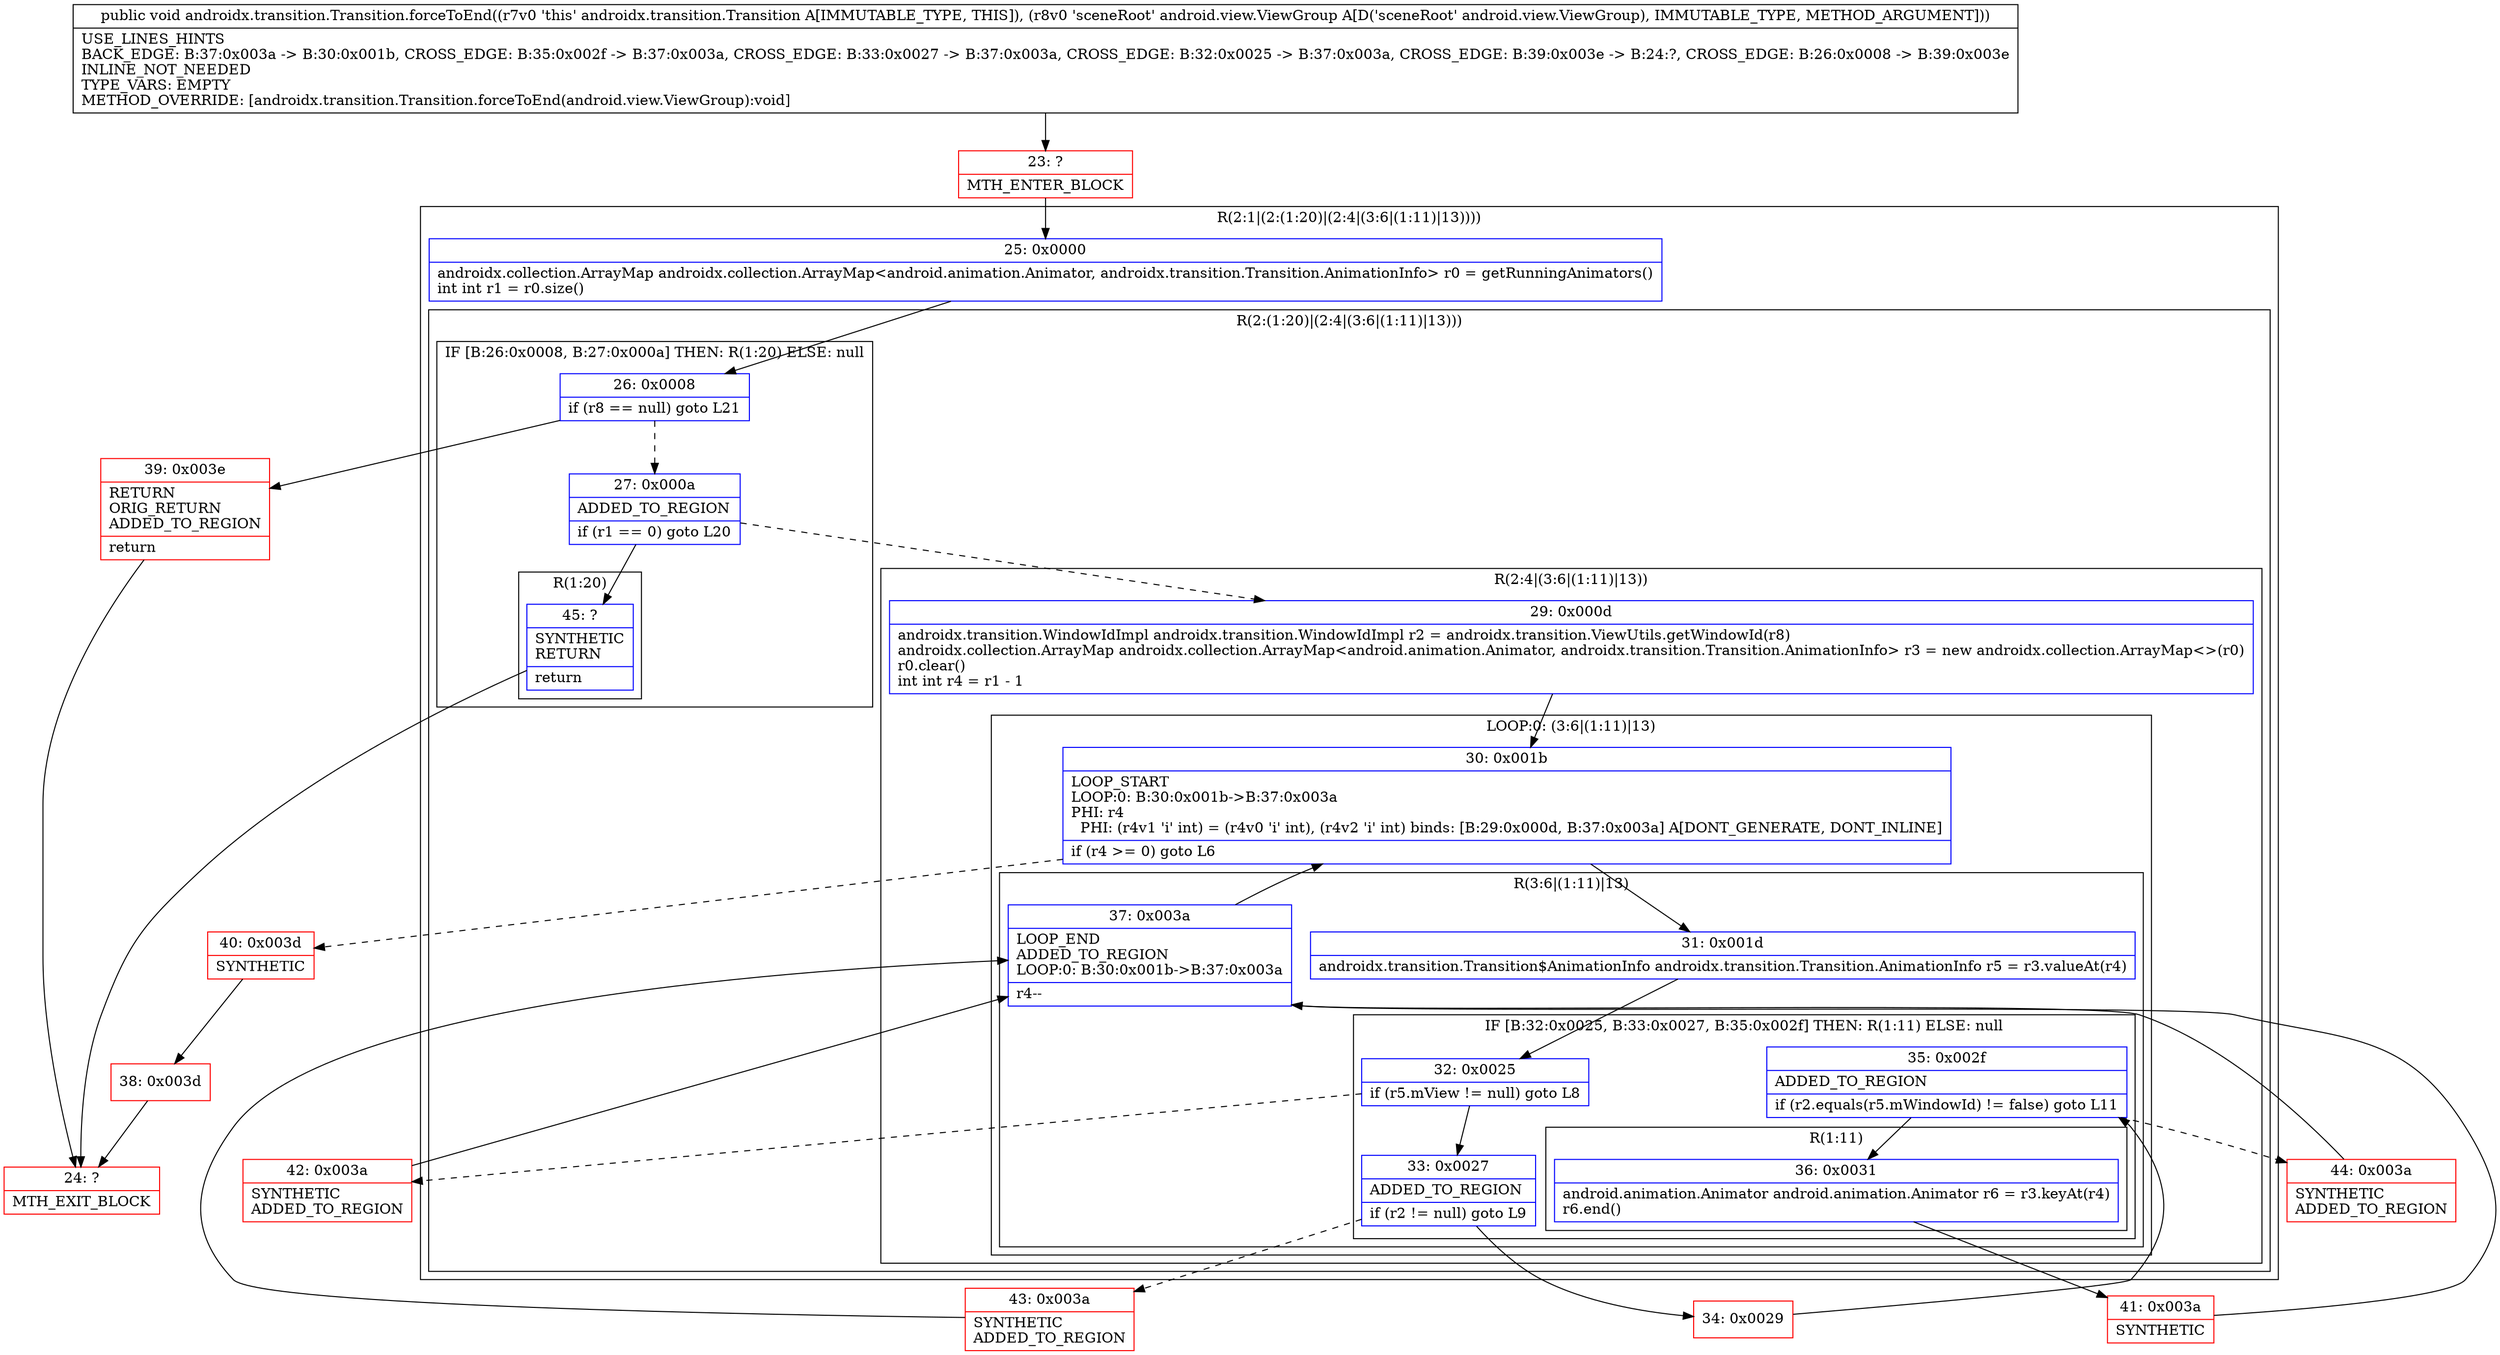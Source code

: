 digraph "CFG forandroidx.transition.Transition.forceToEnd(Landroid\/view\/ViewGroup;)V" {
subgraph cluster_Region_400477519 {
label = "R(2:1|(2:(1:20)|(2:4|(3:6|(1:11)|13))))";
node [shape=record,color=blue];
Node_25 [shape=record,label="{25\:\ 0x0000|androidx.collection.ArrayMap androidx.collection.ArrayMap\<android.animation.Animator, androidx.transition.Transition.AnimationInfo\> r0 = getRunningAnimators()\lint int r1 = r0.size()\l}"];
subgraph cluster_Region_1713162832 {
label = "R(2:(1:20)|(2:4|(3:6|(1:11)|13)))";
node [shape=record,color=blue];
subgraph cluster_IfRegion_483041672 {
label = "IF [B:26:0x0008, B:27:0x000a] THEN: R(1:20) ELSE: null";
node [shape=record,color=blue];
Node_26 [shape=record,label="{26\:\ 0x0008|if (r8 == null) goto L21\l}"];
Node_27 [shape=record,label="{27\:\ 0x000a|ADDED_TO_REGION\l|if (r1 == 0) goto L20\l}"];
subgraph cluster_Region_1261187211 {
label = "R(1:20)";
node [shape=record,color=blue];
Node_45 [shape=record,label="{45\:\ ?|SYNTHETIC\lRETURN\l|return\l}"];
}
}
subgraph cluster_Region_46069508 {
label = "R(2:4|(3:6|(1:11)|13))";
node [shape=record,color=blue];
Node_29 [shape=record,label="{29\:\ 0x000d|androidx.transition.WindowIdImpl androidx.transition.WindowIdImpl r2 = androidx.transition.ViewUtils.getWindowId(r8)\landroidx.collection.ArrayMap androidx.collection.ArrayMap\<android.animation.Animator, androidx.transition.Transition.AnimationInfo\> r3 = new androidx.collection.ArrayMap\<\>(r0)\lr0.clear()\lint int r4 = r1 \- 1\l}"];
subgraph cluster_LoopRegion_280035112 {
label = "LOOP:0: (3:6|(1:11)|13)";
node [shape=record,color=blue];
Node_30 [shape=record,label="{30\:\ 0x001b|LOOP_START\lLOOP:0: B:30:0x001b\-\>B:37:0x003a\lPHI: r4 \l  PHI: (r4v1 'i' int) = (r4v0 'i' int), (r4v2 'i' int) binds: [B:29:0x000d, B:37:0x003a] A[DONT_GENERATE, DONT_INLINE]\l|if (r4 \>= 0) goto L6\l}"];
subgraph cluster_Region_76952363 {
label = "R(3:6|(1:11)|13)";
node [shape=record,color=blue];
Node_31 [shape=record,label="{31\:\ 0x001d|androidx.transition.Transition$AnimationInfo androidx.transition.Transition.AnimationInfo r5 = r3.valueAt(r4)\l}"];
subgraph cluster_IfRegion_1910897860 {
label = "IF [B:32:0x0025, B:33:0x0027, B:35:0x002f] THEN: R(1:11) ELSE: null";
node [shape=record,color=blue];
Node_32 [shape=record,label="{32\:\ 0x0025|if (r5.mView != null) goto L8\l}"];
Node_33 [shape=record,label="{33\:\ 0x0027|ADDED_TO_REGION\l|if (r2 != null) goto L9\l}"];
Node_35 [shape=record,label="{35\:\ 0x002f|ADDED_TO_REGION\l|if (r2.equals(r5.mWindowId) != false) goto L11\l}"];
subgraph cluster_Region_1301873872 {
label = "R(1:11)";
node [shape=record,color=blue];
Node_36 [shape=record,label="{36\:\ 0x0031|android.animation.Animator android.animation.Animator r6 = r3.keyAt(r4)\lr6.end()\l}"];
}
}
Node_37 [shape=record,label="{37\:\ 0x003a|LOOP_END\lADDED_TO_REGION\lLOOP:0: B:30:0x001b\-\>B:37:0x003a\l|r4\-\-\l}"];
}
}
}
}
}
Node_23 [shape=record,color=red,label="{23\:\ ?|MTH_ENTER_BLOCK\l}"];
Node_34 [shape=record,color=red,label="{34\:\ 0x0029}"];
Node_41 [shape=record,color=red,label="{41\:\ 0x003a|SYNTHETIC\l}"];
Node_44 [shape=record,color=red,label="{44\:\ 0x003a|SYNTHETIC\lADDED_TO_REGION\l}"];
Node_43 [shape=record,color=red,label="{43\:\ 0x003a|SYNTHETIC\lADDED_TO_REGION\l}"];
Node_42 [shape=record,color=red,label="{42\:\ 0x003a|SYNTHETIC\lADDED_TO_REGION\l}"];
Node_40 [shape=record,color=red,label="{40\:\ 0x003d|SYNTHETIC\l}"];
Node_38 [shape=record,color=red,label="{38\:\ 0x003d}"];
Node_24 [shape=record,color=red,label="{24\:\ ?|MTH_EXIT_BLOCK\l}"];
Node_39 [shape=record,color=red,label="{39\:\ 0x003e|RETURN\lORIG_RETURN\lADDED_TO_REGION\l|return\l}"];
MethodNode[shape=record,label="{public void androidx.transition.Transition.forceToEnd((r7v0 'this' androidx.transition.Transition A[IMMUTABLE_TYPE, THIS]), (r8v0 'sceneRoot' android.view.ViewGroup A[D('sceneRoot' android.view.ViewGroup), IMMUTABLE_TYPE, METHOD_ARGUMENT]))  | USE_LINES_HINTS\lBACK_EDGE: B:37:0x003a \-\> B:30:0x001b, CROSS_EDGE: B:35:0x002f \-\> B:37:0x003a, CROSS_EDGE: B:33:0x0027 \-\> B:37:0x003a, CROSS_EDGE: B:32:0x0025 \-\> B:37:0x003a, CROSS_EDGE: B:39:0x003e \-\> B:24:?, CROSS_EDGE: B:26:0x0008 \-\> B:39:0x003e\lINLINE_NOT_NEEDED\lTYPE_VARS: EMPTY\lMETHOD_OVERRIDE: [androidx.transition.Transition.forceToEnd(android.view.ViewGroup):void]\l}"];
MethodNode -> Node_23;Node_25 -> Node_26;
Node_26 -> Node_27[style=dashed];
Node_26 -> Node_39;
Node_27 -> Node_29[style=dashed];
Node_27 -> Node_45;
Node_45 -> Node_24;
Node_29 -> Node_30;
Node_30 -> Node_31;
Node_30 -> Node_40[style=dashed];
Node_31 -> Node_32;
Node_32 -> Node_33;
Node_32 -> Node_42[style=dashed];
Node_33 -> Node_34;
Node_33 -> Node_43[style=dashed];
Node_35 -> Node_36;
Node_35 -> Node_44[style=dashed];
Node_36 -> Node_41;
Node_37 -> Node_30;
Node_23 -> Node_25;
Node_34 -> Node_35;
Node_41 -> Node_37;
Node_44 -> Node_37;
Node_43 -> Node_37;
Node_42 -> Node_37;
Node_40 -> Node_38;
Node_38 -> Node_24;
Node_39 -> Node_24;
}

